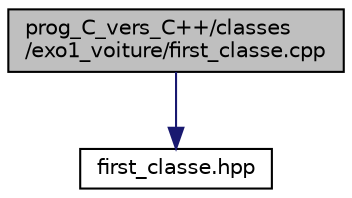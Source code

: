 digraph "prog_C_vers_C++/classes/exo1_voiture/first_classe.cpp"
{
  edge [fontname="Helvetica",fontsize="10",labelfontname="Helvetica",labelfontsize="10"];
  node [fontname="Helvetica",fontsize="10",shape=record];
  Node0 [label="prog_C_vers_C++/classes\l/exo1_voiture/first_classe.cpp",height=0.2,width=0.4,color="black", fillcolor="grey75", style="filled", fontcolor="black"];
  Node0 -> Node1 [color="midnightblue",fontsize="10",style="solid",fontname="Helvetica"];
  Node1 [label="first_classe.hpp",height=0.2,width=0.4,color="black", fillcolor="white", style="filled",URL="$exo1__voiture_2first__classe_8hpp.html"];
}
